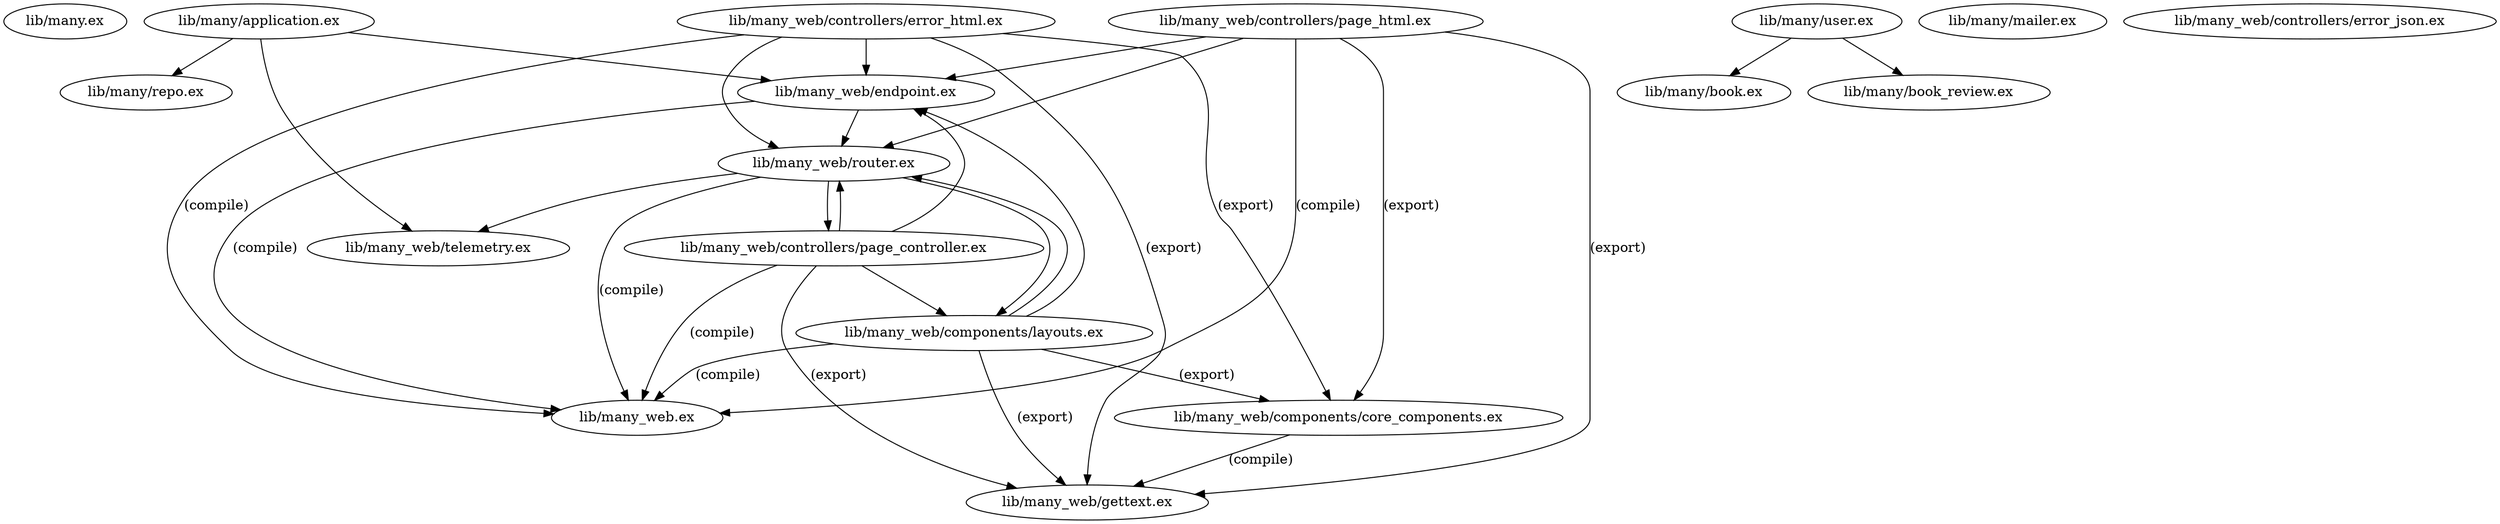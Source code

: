 digraph "xref graph" {
  "lib/many.ex"
  "lib/many/application.ex"
  "lib/many/application.ex" -> "lib/many/repo.ex"
  "lib/many/application.ex" -> "lib/many_web/endpoint.ex"
  "lib/many_web/endpoint.ex" -> "lib/many_web.ex" [label="(compile)"]
  "lib/many_web/endpoint.ex" -> "lib/many_web/router.ex"
  "lib/many_web/router.ex" -> "lib/many_web.ex" [label="(compile)"]
  "lib/many_web/router.ex" -> "lib/many_web/components/layouts.ex"
  "lib/many_web/components/layouts.ex" -> "lib/many_web.ex" [label="(compile)"]
  "lib/many_web/components/layouts.ex" -> "lib/many_web/components/core_components.ex" [label="(export)"]
  "lib/many_web/components/core_components.ex" -> "lib/many_web/gettext.ex" [label="(compile)"]
  "lib/many_web/components/layouts.ex" -> "lib/many_web/endpoint.ex"
  "lib/many_web/components/layouts.ex" -> "lib/many_web/gettext.ex" [label="(export)"]
  "lib/many_web/components/layouts.ex" -> "lib/many_web/router.ex"
  "lib/many_web/router.ex" -> "lib/many_web/controllers/page_controller.ex"
  "lib/many_web/controllers/page_controller.ex" -> "lib/many_web.ex" [label="(compile)"]
  "lib/many_web/controllers/page_controller.ex" -> "lib/many_web/components/layouts.ex"
  "lib/many_web/controllers/page_controller.ex" -> "lib/many_web/endpoint.ex"
  "lib/many_web/controllers/page_controller.ex" -> "lib/many_web/gettext.ex" [label="(export)"]
  "lib/many_web/controllers/page_controller.ex" -> "lib/many_web/router.ex"
  "lib/many_web/router.ex" -> "lib/many_web/telemetry.ex"
  "lib/many/application.ex" -> "lib/many_web/telemetry.ex"
  "lib/many/book.ex"
  "lib/many/book_review.ex"
  "lib/many/mailer.ex"
  "lib/many/repo.ex"
  "lib/many/user.ex"
  "lib/many/user.ex" -> "lib/many/book.ex"
  "lib/many/user.ex" -> "lib/many/book_review.ex"
  "lib/many_web.ex"
  "lib/many_web/components/core_components.ex"
  "lib/many_web/components/layouts.ex"
  "lib/many_web/controllers/error_html.ex"
  "lib/many_web/controllers/error_html.ex" -> "lib/many_web.ex" [label="(compile)"]
  "lib/many_web/controllers/error_html.ex" -> "lib/many_web/components/core_components.ex" [label="(export)"]
  "lib/many_web/controllers/error_html.ex" -> "lib/many_web/endpoint.ex"
  "lib/many_web/controllers/error_html.ex" -> "lib/many_web/gettext.ex" [label="(export)"]
  "lib/many_web/controllers/error_html.ex" -> "lib/many_web/router.ex"
  "lib/many_web/controllers/error_json.ex"
  "lib/many_web/controllers/page_controller.ex"
  "lib/many_web/controllers/page_html.ex"
  "lib/many_web/controllers/page_html.ex" -> "lib/many_web.ex" [label="(compile)"]
  "lib/many_web/controllers/page_html.ex" -> "lib/many_web/components/core_components.ex" [label="(export)"]
  "lib/many_web/controllers/page_html.ex" -> "lib/many_web/endpoint.ex"
  "lib/many_web/controllers/page_html.ex" -> "lib/many_web/gettext.ex" [label="(export)"]
  "lib/many_web/controllers/page_html.ex" -> "lib/many_web/router.ex"
  "lib/many_web/endpoint.ex"
  "lib/many_web/gettext.ex"
  "lib/many_web/router.ex"
  "lib/many_web/telemetry.ex"
}
